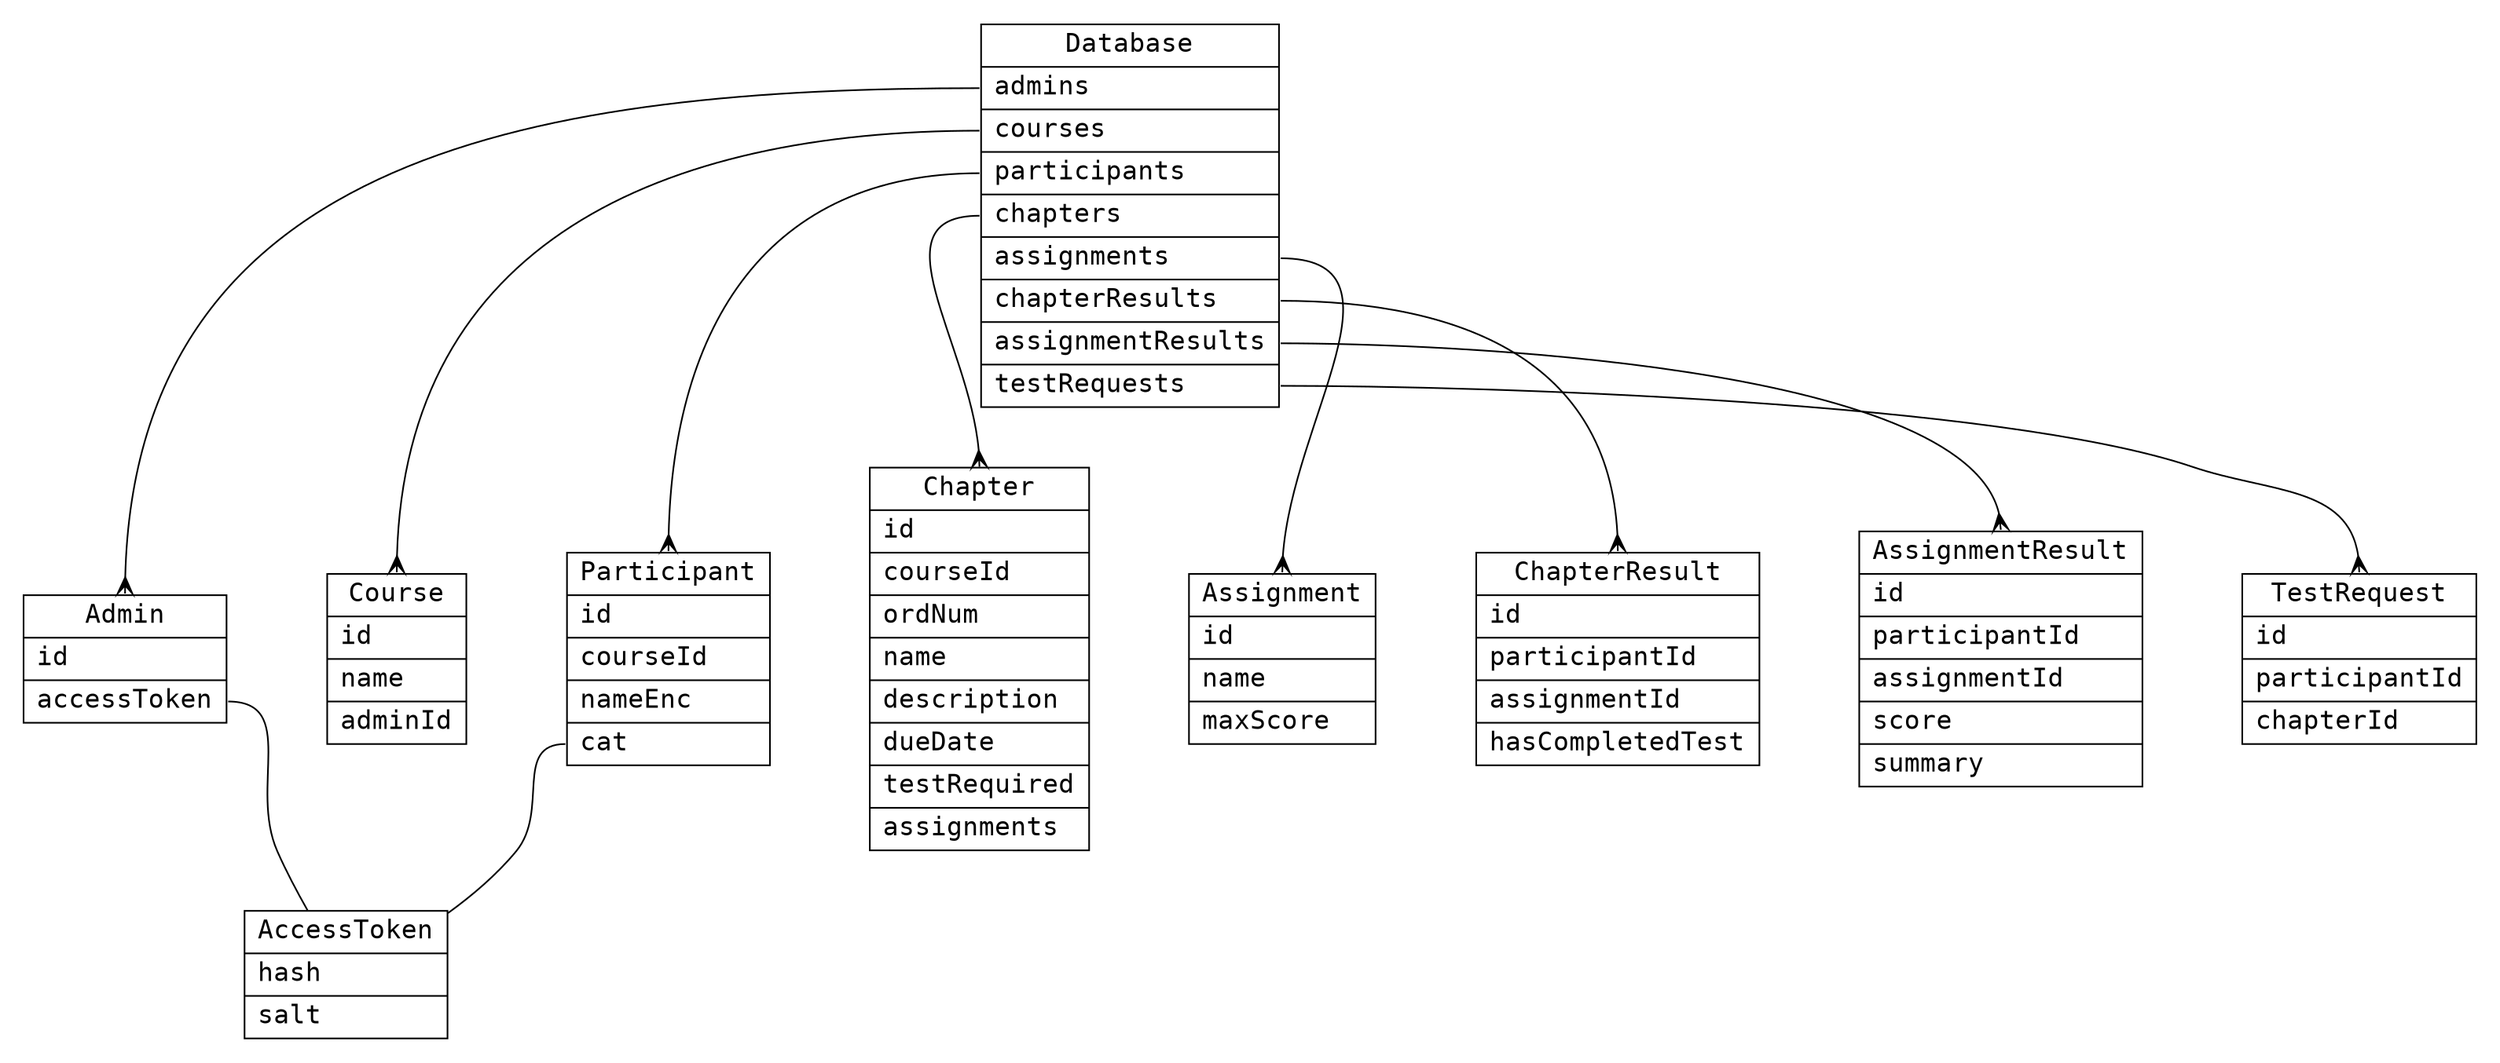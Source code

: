 digraph G {
    graph [pad=".2",nodesep=".85",ranksep=".5"]
    fontname="monospace"
	fontsize=16

	node [
    	fontname="monospace"
		fontsize=16
		shape="record"
	]

	edge [
    	fontname="monospace"
		fontsize=16
	]



	Database [
		label="{\N
		|<admins> admins\l
		|<courses> courses\l
		|<participants> participants\l
		|<chapters> chapters\l
		|<assignments> assignments\l
		|<chapterResults> chapterResults\l
		|<assignmentResults> assignmentResults\l
		|<testRequests> testRequests\l
		}"
	]

	Admin [
		label="{\N
		|<id> id\l
		|<accessToken> accessToken\l
		}"
	]
	
	Course [
		label="{\N
		|<id> id\l
		|name\l
		|<adminId> adminId\l
		}"
	]

	AccessToken [
		label="{\N
		|hash\l
		|salt\l
		}"
	]

	Participant [
		label="{\N
		|<id> id\l
		|<courseId> courseId\l
		|nameEnc\l
		|<cat> cat\l
		}"
	]

	Chapter [
		label="{\N
		|<id> id\l
		|<courseId> courseId\l
		|ordNum\l
		|name\l
		|description\l
		|dueDate\l
		|testRequired\l
		|<assignments> assignments\l
		}"
	]

	Assignment [
		label="{\N
		|<id> id\l
		|name\l
		|maxScore\l
		}"
	]

	ChapterResult [
		label="{\N
		|<id> id\l
		|<participantId> participantId\l
		|<assignmentId> assignmentId\l
		|hasCompletedTest\l
		}"
	]

	AssignmentResult [
		label="{\N
		|<id> id\l
		|<participantId> participantId\l
		|<assignmentId> assignmentId\l
		|score\l
		|summary\l
		}"
	]

	TestRequest [
		label="{\N
		|<id> id\l
		|<participantId> participantId\l
		|<chapterId> chapterId\l
		}"
	]



	Database:admins -> Admin:n [arrowhead="crow"]
	Database:courses -> Course:n [arrowhead="crow"]
	Database:participants -> Participant:n [arrowhead="crow"]
	Database:chapters -> Chapter:n [arrowhead="crow"]
	Database:assignments -> Assignment:n [arrowhead="crow"]
	Database:chapterResults -> ChapterResult:n [arrowhead="crow"]
	Database:assignmentResults -> AssignmentResult:n [arrowhead="crow"]
	Database:testRequests -> TestRequest:n [arrowhead="crow"]

	Admin:accessToken -> AccessToken [arrowhead="none"]
	
	Participant:cat:w -> AccessToken [arrowhead="none"]
}
